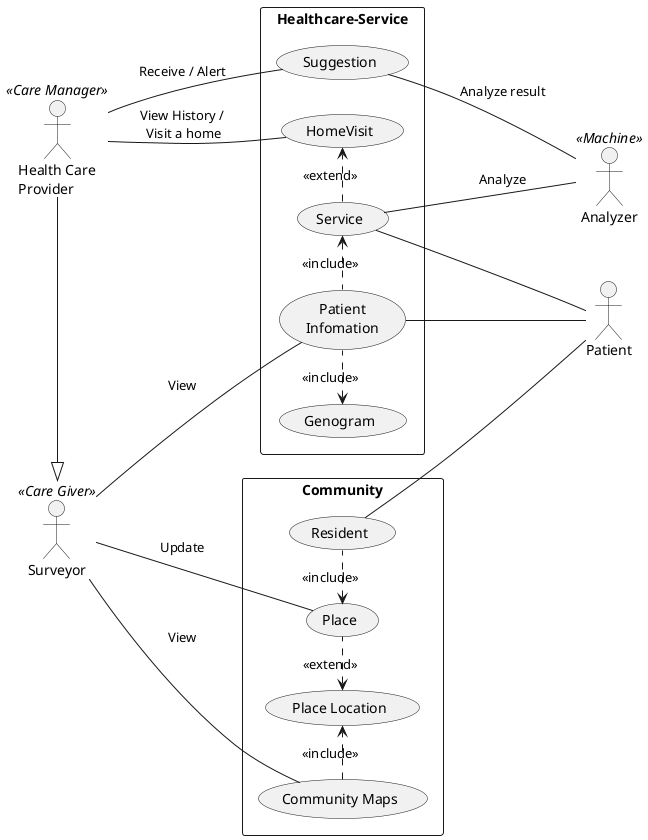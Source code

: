 @startuml
left to right direction
skinparam monochrome true

actor :Health Care\nProvider: as Provider <<Care Manager>>
actor Surveyor <<Care Giver>>
actor Patient
actor Analyzer <<Machine>> as AI

Provider -right--|> Surveyor

rectangle Healthcare-Service {
    Provider -- (HomeVisit) : View History /\n Visit a home
    (Service) .> (HomeVisit) : <<extend>>
    (Service) -- Patient
    (Service) -- AI : Analyze
    (Service) <. (Patient\nInfomation) : <<include>>
    (Genogram) <. (Patient\nInfomation) : <<include>>
    (Patient\nInfomation) -- Patient
    (Suggestion) -- AI : Analyze result
    Provider -- (Suggestion) : Receive / Alert
    Surveyor --  (Patient\nInfomation) : View
}

rectangle Community {
    Surveyor -- (Place) : Update
    (Place) <. (Resident): <<include>>
    (Place Location) <. (Place) : <<extend>>
    (Resident) -- (Patient)
    (Community Maps) .> (Place Location) : <<include>>
    Surveyor -- (Community Maps) : View
}

@enduml
